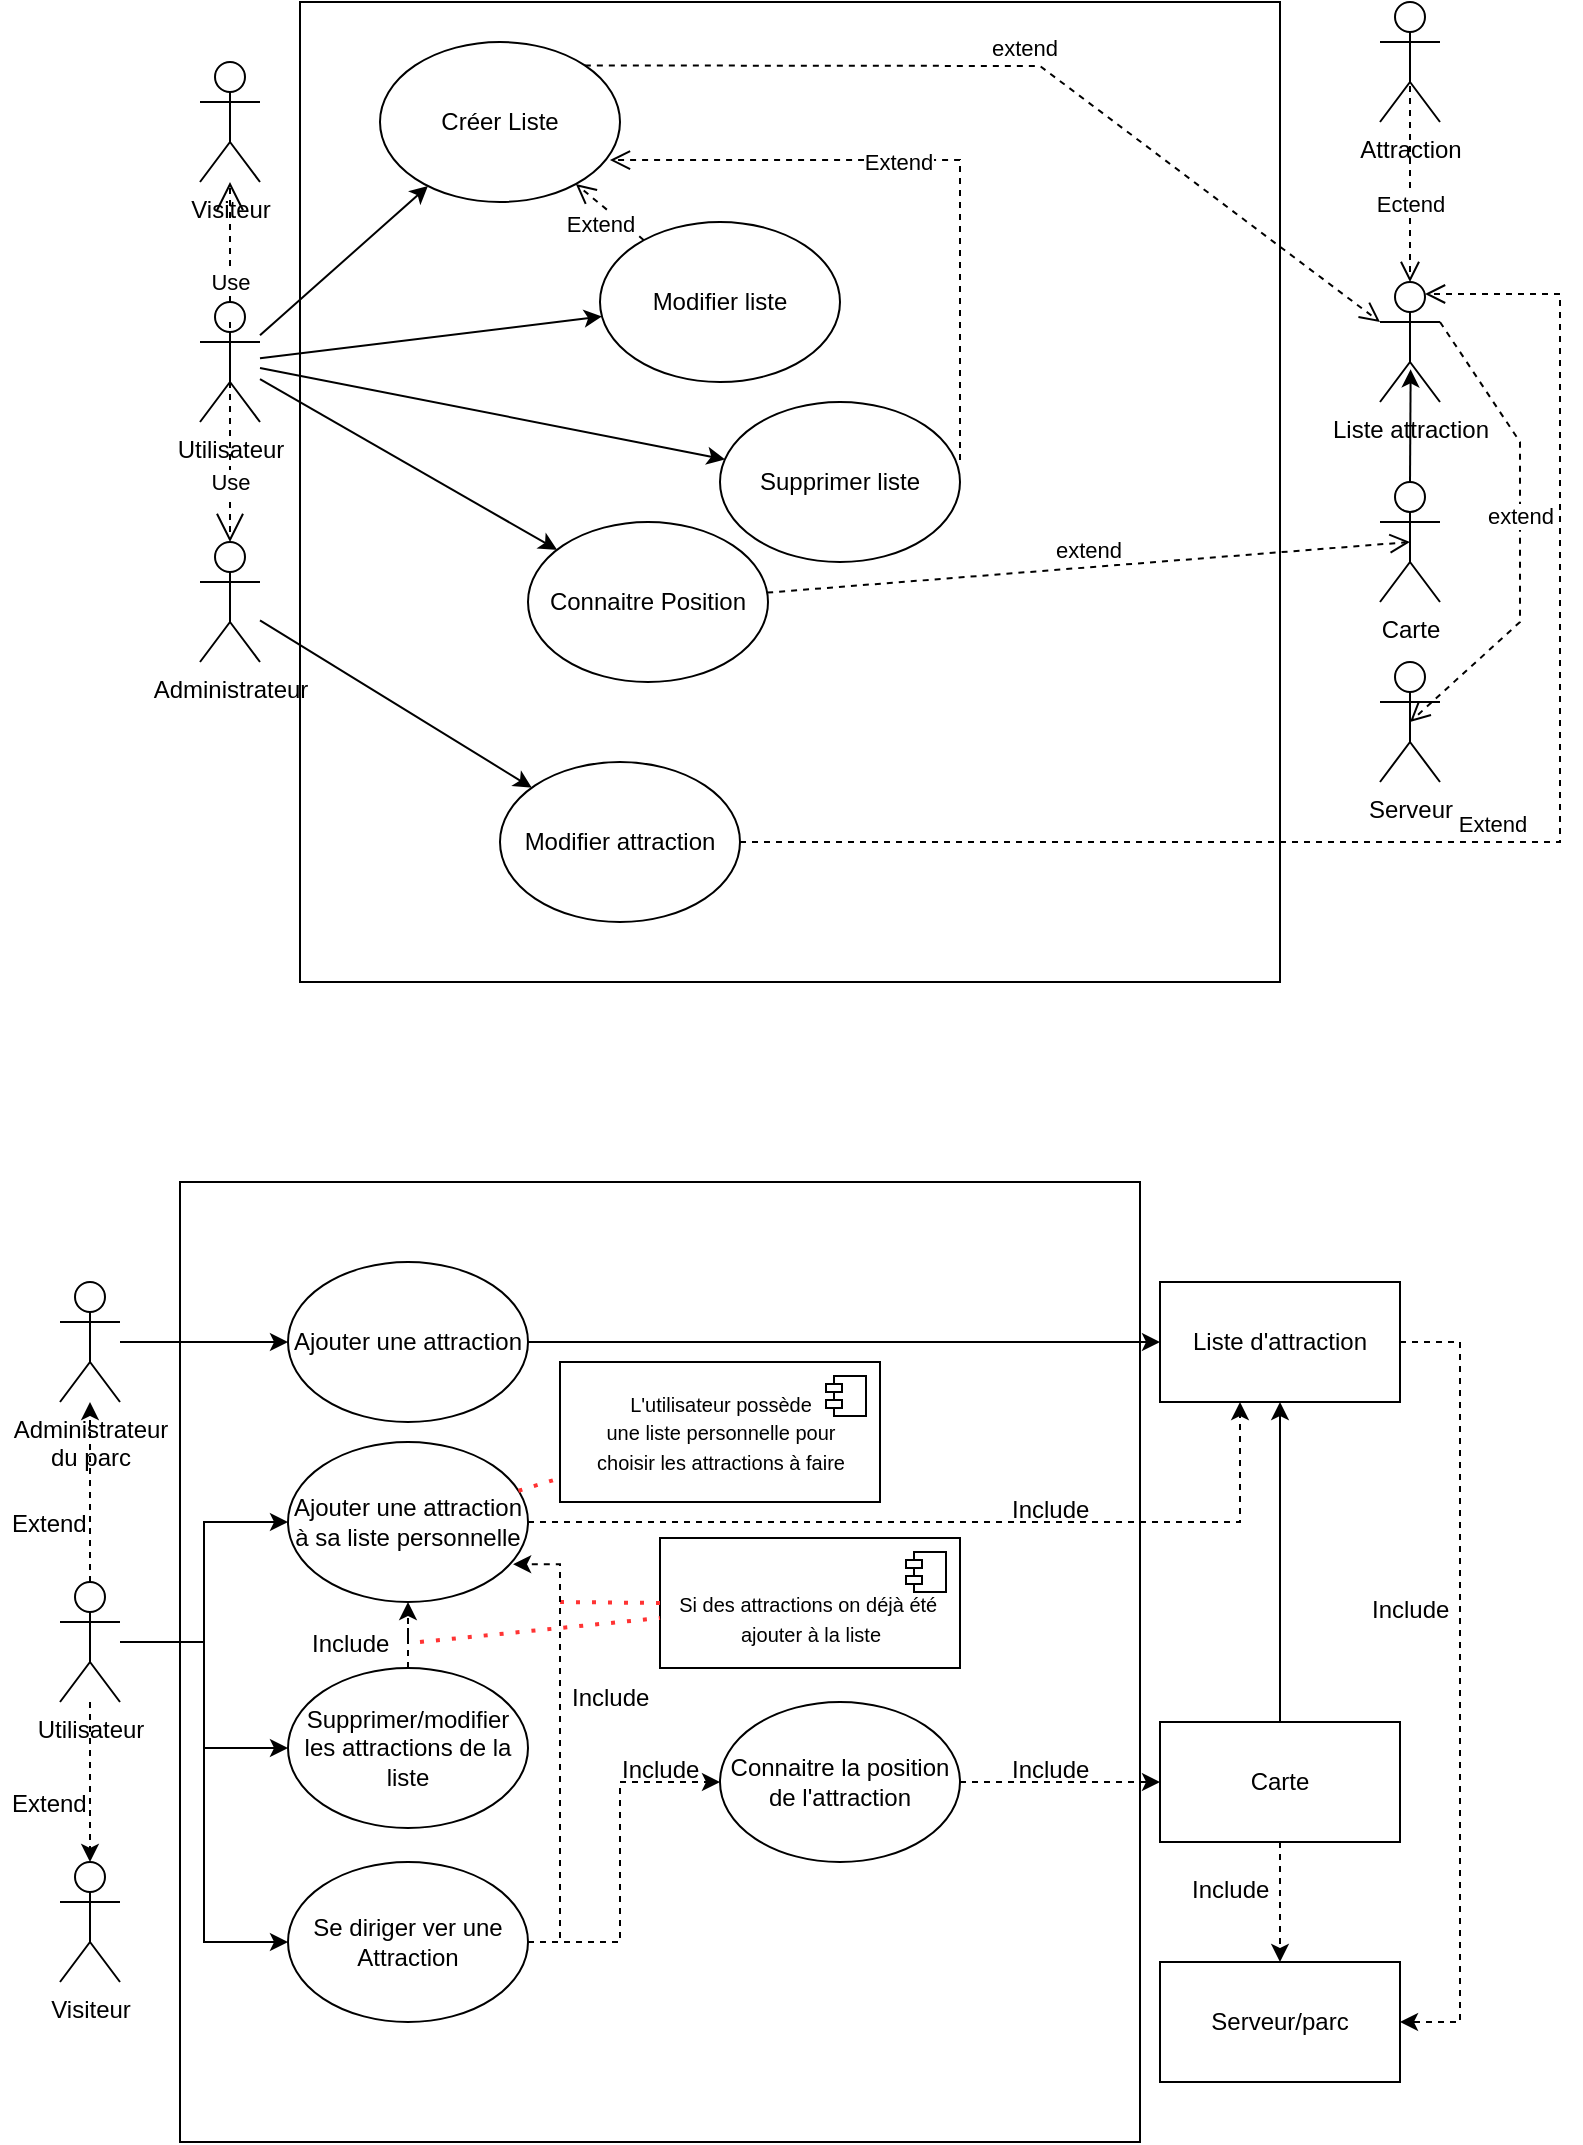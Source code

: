 <mxfile version="20.6.2" type="google"><diagram id="hMstKLszQyFedl_am3nv" name="Page-1"><mxGraphModel grid="1" page="1" gridSize="10" guides="1" tooltips="1" connect="1" arrows="1" fold="1" pageScale="1" pageWidth="827" pageHeight="1169" math="0" shadow="0"><root><mxCell id="0"/><mxCell id="1" parent="0"/><mxCell id="T8_o3RVWFAAQl70_Rai_-1" value="" style="whiteSpace=wrap;html=1;aspect=fixed;" vertex="1" parent="1"><mxGeometry x="180" y="60" width="490" height="490" as="geometry"/></mxCell><mxCell id="T8_o3RVWFAAQl70_Rai_-2" value="Administrateur" style="shape=umlActor;verticalLabelPosition=bottom;verticalAlign=top;html=1;outlineConnect=0;" vertex="1" parent="1"><mxGeometry x="130" y="330" width="30" height="60" as="geometry"/></mxCell><mxCell id="T8_o3RVWFAAQl70_Rai_-3" value="Utilisateur" style="shape=umlActor;verticalLabelPosition=bottom;verticalAlign=top;html=1;outlineConnect=0;" vertex="1" parent="1"><mxGeometry x="130" y="210" width="30" height="60" as="geometry"/></mxCell><mxCell id="T8_o3RVWFAAQl70_Rai_-6" value="Visiteur" style="shape=umlActor;verticalLabelPosition=bottom;verticalAlign=top;html=1;outlineConnect=0;" vertex="1" parent="1"><mxGeometry x="130" y="90" width="30" height="60" as="geometry"/></mxCell><mxCell id="T8_o3RVWFAAQl70_Rai_-9" value="Use" style="endArrow=open;endSize=12;dashed=1;html=1;rounded=0;entryX=0.5;entryY=0;entryDx=0;entryDy=0;entryPerimeter=0;exitX=0.5;exitY=0.167;exitDx=0;exitDy=0;exitPerimeter=0;" edge="1" parent="1" source="T8_o3RVWFAAQl70_Rai_-3" target="T8_o3RVWFAAQl70_Rai_-2"><mxGeometry x="0.454" width="160" relative="1" as="geometry"><mxPoint x="120" y="460" as="sourcePoint"/><mxPoint x="280" y="460" as="targetPoint"/><mxPoint as="offset"/></mxGeometry></mxCell><mxCell id="T8_o3RVWFAAQl70_Rai_-10" value="Use" style="endArrow=open;endSize=12;dashed=1;html=1;rounded=0;exitX=0.5;exitY=0;exitDx=0;exitDy=0;exitPerimeter=0;" edge="1" parent="1" source="T8_o3RVWFAAQl70_Rai_-3" target="T8_o3RVWFAAQl70_Rai_-6"><mxGeometry x="-0.667" width="160" relative="1" as="geometry"><mxPoint x="130" y="190" as="sourcePoint"/><mxPoint x="290" y="190" as="targetPoint"/><mxPoint as="offset"/></mxGeometry></mxCell><mxCell id="T8_o3RVWFAAQl70_Rai_-11" value="Créer Liste" style="ellipse;whiteSpace=wrap;html=1;" vertex="1" parent="1"><mxGeometry x="220" y="80" width="120" height="80" as="geometry"/></mxCell><mxCell id="T8_o3RVWFAAQl70_Rai_-12" value="Modifier liste" style="ellipse;whiteSpace=wrap;html=1;" vertex="1" parent="1"><mxGeometry x="330" y="170" width="120" height="80" as="geometry"/></mxCell><mxCell id="T8_o3RVWFAAQl70_Rai_-13" value="Supprimer liste" style="ellipse;whiteSpace=wrap;html=1;" vertex="1" parent="1"><mxGeometry x="390" y="260" width="120" height="80" as="geometry"/></mxCell><mxCell id="T8_o3RVWFAAQl70_Rai_-14" value="Connaitre Position" style="ellipse;whiteSpace=wrap;html=1;" vertex="1" parent="1"><mxGeometry x="294" y="320" width="120" height="80" as="geometry"/></mxCell><mxCell id="T8_o3RVWFAAQl70_Rai_-15" value="Modifier attraction" style="ellipse;whiteSpace=wrap;html=1;" vertex="1" parent="1"><mxGeometry x="280" y="440" width="120" height="80" as="geometry"/></mxCell><mxCell id="T8_o3RVWFAAQl70_Rai_-17" value="" style="endArrow=classic;html=1;rounded=0;" edge="1" parent="1" source="T8_o3RVWFAAQl70_Rai_-3" target="T8_o3RVWFAAQl70_Rai_-11"><mxGeometry width="50" height="50" relative="1" as="geometry"><mxPoint x="210" y="280" as="sourcePoint"/><mxPoint x="260" y="230" as="targetPoint"/></mxGeometry></mxCell><mxCell id="T8_o3RVWFAAQl70_Rai_-18" value="" style="endArrow=classic;html=1;rounded=0;" edge="1" parent="1" source="T8_o3RVWFAAQl70_Rai_-3" target="T8_o3RVWFAAQl70_Rai_-12"><mxGeometry width="50" height="50" relative="1" as="geometry"><mxPoint x="220" y="280" as="sourcePoint"/><mxPoint x="270" y="230" as="targetPoint"/></mxGeometry></mxCell><mxCell id="T8_o3RVWFAAQl70_Rai_-19" value="" style="endArrow=classic;html=1;rounded=0;" edge="1" parent="1" source="T8_o3RVWFAAQl70_Rai_-3" target="T8_o3RVWFAAQl70_Rai_-13"><mxGeometry width="50" height="50" relative="1" as="geometry"><mxPoint x="220" y="300" as="sourcePoint"/><mxPoint x="270" y="250" as="targetPoint"/></mxGeometry></mxCell><mxCell id="T8_o3RVWFAAQl70_Rai_-20" value="" style="endArrow=classic;html=1;rounded=0;" edge="1" parent="1" source="T8_o3RVWFAAQl70_Rai_-3" target="T8_o3RVWFAAQl70_Rai_-14"><mxGeometry width="50" height="50" relative="1" as="geometry"><mxPoint x="210" y="320" as="sourcePoint"/><mxPoint x="260" y="270" as="targetPoint"/></mxGeometry></mxCell><mxCell id="T8_o3RVWFAAQl70_Rai_-21" value="" style="endArrow=classic;html=1;rounded=0;" edge="1" parent="1" source="T8_o3RVWFAAQl70_Rai_-2" target="T8_o3RVWFAAQl70_Rai_-15"><mxGeometry width="50" height="50" relative="1" as="geometry"><mxPoint x="220" y="490" as="sourcePoint"/><mxPoint x="270" y="440" as="targetPoint"/></mxGeometry></mxCell><mxCell id="T8_o3RVWFAAQl70_Rai_-22" value="Extend" style="html=1;verticalAlign=bottom;endArrow=open;dashed=1;endSize=8;rounded=0;" edge="1" parent="1" source="T8_o3RVWFAAQl70_Rai_-12" target="T8_o3RVWFAAQl70_Rai_-11"><mxGeometry x="-0.265" y="15" relative="1" as="geometry"><mxPoint x="570" y="250" as="sourcePoint"/><mxPoint x="490" y="250" as="targetPoint"/><mxPoint as="offset"/></mxGeometry></mxCell><mxCell id="T8_o3RVWFAAQl70_Rai_-23" value="Extend" style="html=1;verticalAlign=bottom;endArrow=open;dashed=1;endSize=8;rounded=0;exitX=1;exitY=0.363;exitDx=0;exitDy=0;exitPerimeter=0;entryX=0.958;entryY=0.738;entryDx=0;entryDy=0;entryPerimeter=0;" edge="1" parent="1" source="T8_o3RVWFAAQl70_Rai_-13" target="T8_o3RVWFAAQl70_Rai_-11"><mxGeometry x="0.115" y="10" relative="1" as="geometry"><mxPoint x="510" y="330" as="sourcePoint"/><mxPoint x="340" y="120" as="targetPoint"/><Array as="points"><mxPoint x="510" y="139"/></Array><mxPoint as="offset"/></mxGeometry></mxCell><mxCell id="T8_o3RVWFAAQl70_Rai_-29" value="extend" style="html=1;verticalAlign=bottom;endArrow=open;dashed=1;endSize=8;rounded=0;entryX=0.5;entryY=0.5;entryDx=0;entryDy=0;entryPerimeter=0;" edge="1" parent="1" source="T8_o3RVWFAAQl70_Rai_-14" target="T8_o3RVWFAAQl70_Rai_-39"><mxGeometry relative="1" as="geometry"><mxPoint x="590" y="380" as="sourcePoint"/><mxPoint x="680" y="338.609" as="targetPoint"/></mxGeometry></mxCell><mxCell id="T8_o3RVWFAAQl70_Rai_-30" value="extend" style="html=1;verticalAlign=bottom;endArrow=open;dashed=1;endSize=8;rounded=0;entryX=0;entryY=0.333;entryDx=0;entryDy=0;entryPerimeter=0;exitX=1;exitY=0;exitDx=0;exitDy=0;" edge="1" parent="1" source="T8_o3RVWFAAQl70_Rai_-11" target="T8_o3RVWFAAQl70_Rai_-41"><mxGeometry relative="1" as="geometry"><mxPoint x="440" y="60" as="sourcePoint"/><mxPoint x="680" y="107.5" as="targetPoint"/><Array as="points"><mxPoint x="550" y="92"/></Array></mxGeometry></mxCell><mxCell id="T8_o3RVWFAAQl70_Rai_-31" value="Ectend" style="html=1;verticalAlign=bottom;endArrow=open;dashed=1;endSize=8;rounded=0;exitX=0.5;exitY=0.7;exitDx=0;exitDy=0;exitPerimeter=0;entryX=0.5;entryY=0;entryDx=0;entryDy=0;entryPerimeter=0;" edge="1" parent="1" source="T8_o3RVWFAAQl70_Rai_-44" target="T8_o3RVWFAAQl70_Rai_-41"><mxGeometry x="0.388" relative="1" as="geometry"><mxPoint x="735" y="210" as="sourcePoint"/><mxPoint x="735" y="210" as="targetPoint"/><mxPoint as="offset"/></mxGeometry></mxCell><mxCell id="T8_o3RVWFAAQl70_Rai_-33" value="extend" style="html=1;verticalAlign=bottom;endArrow=open;dashed=1;endSize=8;rounded=0;entryX=0.5;entryY=0.5;entryDx=0;entryDy=0;entryPerimeter=0;exitX=1;exitY=0.333;exitDx=0;exitDy=0;exitPerimeter=0;" edge="1" parent="1" source="T8_o3RVWFAAQl70_Rai_-41" target="T8_o3RVWFAAQl70_Rai_-36"><mxGeometry relative="1" as="geometry"><mxPoint x="763.333" y="260" as="sourcePoint"/><mxPoint x="767.692" y="420" as="targetPoint"/><Array as="points"><mxPoint x="790" y="280"/><mxPoint x="790" y="370"/></Array></mxGeometry></mxCell><mxCell id="T8_o3RVWFAAQl70_Rai_-36" value="Serveur" style="shape=umlActor;verticalLabelPosition=bottom;verticalAlign=top;html=1;" vertex="1" parent="1"><mxGeometry x="720" y="390" width="30" height="60" as="geometry"/></mxCell><mxCell id="T8_o3RVWFAAQl70_Rai_-39" value="Carte" style="shape=umlActor;verticalLabelPosition=bottom;verticalAlign=top;html=1;" vertex="1" parent="1"><mxGeometry x="720" y="300" width="30" height="60" as="geometry"/></mxCell><mxCell id="T8_o3RVWFAAQl70_Rai_-41" value="Liste attraction" style="shape=umlActor;verticalLabelPosition=bottom;verticalAlign=top;html=1;" vertex="1" parent="1"><mxGeometry x="720" y="200" width="30" height="60" as="geometry"/></mxCell><mxCell id="T8_o3RVWFAAQl70_Rai_-44" value="Attraction" style="shape=umlActor;verticalLabelPosition=bottom;verticalAlign=top;html=1;" vertex="1" parent="1"><mxGeometry x="720" y="60" width="30" height="60" as="geometry"/></mxCell><mxCell id="T8_o3RVWFAAQl70_Rai_-49" value="Extend" style="html=1;verticalAlign=bottom;endArrow=open;dashed=1;endSize=8;rounded=0;entryX=0.75;entryY=0.1;entryDx=0;entryDy=0;entryPerimeter=0;" edge="1" parent="1" source="T8_o3RVWFAAQl70_Rai_-15" target="T8_o3RVWFAAQl70_Rai_-41"><mxGeometry relative="1" as="geometry"><mxPoint x="510" y="470" as="sourcePoint"/><mxPoint x="430" y="470" as="targetPoint"/><Array as="points"><mxPoint x="810" y="480"/><mxPoint x="810" y="206"/></Array></mxGeometry></mxCell><mxCell id="8Mc61iY-bAYU3sX1PvAL-3" value="" style="endArrow=classic;html=1;rounded=0;exitX=0.5;exitY=0;exitDx=0;exitDy=0;exitPerimeter=0;entryX=0.511;entryY=0.728;entryDx=0;entryDy=0;entryPerimeter=0;" edge="1" parent="1" source="T8_o3RVWFAAQl70_Rai_-39" target="T8_o3RVWFAAQl70_Rai_-41"><mxGeometry width="50" height="50" relative="1" as="geometry"><mxPoint x="680" y="330" as="sourcePoint"/><mxPoint x="730" y="280" as="targetPoint"/></mxGeometry></mxCell><mxCell id="tdKkTyHz9tqwpdnfUNkz-1" value="" style="whiteSpace=wrap;html=1;aspect=fixed;" vertex="1" parent="1"><mxGeometry x="120" y="650" width="480" height="480" as="geometry"/></mxCell><mxCell id="tdKkTyHz9tqwpdnfUNkz-19" style="edgeStyle=orthogonalEdgeStyle;rounded=0;orthogonalLoop=1;jettySize=auto;html=1;" edge="1" parent="1" source="tdKkTyHz9tqwpdnfUNkz-2" target="tdKkTyHz9tqwpdnfUNkz-18"><mxGeometry relative="1" as="geometry"/></mxCell><mxCell id="tdKkTyHz9tqwpdnfUNkz-29" style="edgeStyle=orthogonalEdgeStyle;rounded=0;orthogonalLoop=1;jettySize=auto;html=1;fontSize=12;" edge="1" parent="1" source="tdKkTyHz9tqwpdnfUNkz-2" target="tdKkTyHz9tqwpdnfUNkz-28"><mxGeometry relative="1" as="geometry"/></mxCell><mxCell id="tdKkTyHz9tqwpdnfUNkz-39" style="edgeStyle=orthogonalEdgeStyle;rounded=0;orthogonalLoop=1;jettySize=auto;html=1;entryX=0;entryY=0.5;entryDx=0;entryDy=0;fontSize=12;" edge="1" parent="1" source="tdKkTyHz9tqwpdnfUNkz-2" target="tdKkTyHz9tqwpdnfUNkz-38"><mxGeometry relative="1" as="geometry"/></mxCell><mxCell id="tdKkTyHz9tqwpdnfUNkz-60" style="edgeStyle=orthogonalEdgeStyle;rounded=0;orthogonalLoop=1;jettySize=auto;html=1;strokeColor=#000000;fontSize=12;dashed=1;" edge="1" parent="1" source="tdKkTyHz9tqwpdnfUNkz-2" target="tdKkTyHz9tqwpdnfUNkz-3"><mxGeometry relative="1" as="geometry"/></mxCell><mxCell id="tdKkTyHz9tqwpdnfUNkz-62" style="edgeStyle=orthogonalEdgeStyle;rounded=0;orthogonalLoop=1;jettySize=auto;html=1;dashed=1;strokeColor=#000000;fontSize=12;" edge="1" parent="1" source="tdKkTyHz9tqwpdnfUNkz-2" target="tdKkTyHz9tqwpdnfUNkz-4"><mxGeometry relative="1" as="geometry"/></mxCell><mxCell id="tdKkTyHz9tqwpdnfUNkz-2" value="Utilisateur" style="shape=umlActor;verticalLabelPosition=bottom;verticalAlign=top;html=1;outlineConnect=0;" vertex="1" parent="1"><mxGeometry x="60" y="850" width="30" height="60" as="geometry"/></mxCell><mxCell id="tdKkTyHz9tqwpdnfUNkz-3" value="Visiteur" style="shape=umlActor;verticalLabelPosition=bottom;verticalAlign=top;html=1;outlineConnect=0;" vertex="1" parent="1"><mxGeometry x="60" y="990" width="30" height="60" as="geometry"/></mxCell><mxCell id="tdKkTyHz9tqwpdnfUNkz-4" value="Administrateur&lt;br&gt;du parc" style="shape=umlActor;verticalLabelPosition=bottom;verticalAlign=top;html=1;outlineConnect=0;" vertex="1" parent="1"><mxGeometry x="60" y="700" width="30" height="60" as="geometry"/></mxCell><mxCell id="tdKkTyHz9tqwpdnfUNkz-5" value="Serveur/parc" style="rounded=0;whiteSpace=wrap;html=1;" vertex="1" parent="1"><mxGeometry x="610" y="1040" width="120" height="60" as="geometry"/></mxCell><mxCell id="tdKkTyHz9tqwpdnfUNkz-54" style="edgeStyle=orthogonalEdgeStyle;rounded=0;orthogonalLoop=1;jettySize=auto;html=1;dashed=1;strokeColor=#000000;fontSize=12;" edge="1" parent="1" source="tdKkTyHz9tqwpdnfUNkz-6" target="tdKkTyHz9tqwpdnfUNkz-5"><mxGeometry relative="1" as="geometry"/></mxCell><mxCell id="tdKkTyHz9tqwpdnfUNkz-57" style="edgeStyle=orthogonalEdgeStyle;rounded=0;orthogonalLoop=1;jettySize=auto;html=1;strokeColor=#000000;fontSize=12;" edge="1" parent="1" source="tdKkTyHz9tqwpdnfUNkz-6" target="tdKkTyHz9tqwpdnfUNkz-7"><mxGeometry relative="1" as="geometry"/></mxCell><mxCell id="tdKkTyHz9tqwpdnfUNkz-6" value="Carte" style="rounded=0;whiteSpace=wrap;html=1;" vertex="1" parent="1"><mxGeometry x="610" y="920" width="120" height="60" as="geometry"/></mxCell><mxCell id="tdKkTyHz9tqwpdnfUNkz-55" style="edgeStyle=orthogonalEdgeStyle;rounded=0;orthogonalLoop=1;jettySize=auto;html=1;dashed=1;strokeColor=#000000;fontSize=12;" edge="1" parent="1" source="tdKkTyHz9tqwpdnfUNkz-7" target="tdKkTyHz9tqwpdnfUNkz-5"><mxGeometry relative="1" as="geometry"><Array as="points"><mxPoint x="760" y="730"/><mxPoint x="760" y="1070"/></Array></mxGeometry></mxCell><mxCell id="tdKkTyHz9tqwpdnfUNkz-7" value="Liste d'attraction" style="rounded=0;whiteSpace=wrap;html=1;" vertex="1" parent="1"><mxGeometry x="610" y="700" width="120" height="60" as="geometry"/></mxCell><mxCell id="tdKkTyHz9tqwpdnfUNkz-13" style="edgeStyle=orthogonalEdgeStyle;rounded=0;orthogonalLoop=1;jettySize=auto;html=1;" edge="1" parent="1" source="tdKkTyHz9tqwpdnfUNkz-10" target="tdKkTyHz9tqwpdnfUNkz-7"><mxGeometry relative="1" as="geometry"><Array as="points"><mxPoint x="250" y="750"/></Array></mxGeometry></mxCell><mxCell id="tdKkTyHz9tqwpdnfUNkz-10" value="Ajouter une attraction" style="ellipse;whiteSpace=wrap;html=1;" vertex="1" parent="1"><mxGeometry x="174" y="690" width="120" height="80" as="geometry"/></mxCell><mxCell id="tdKkTyHz9tqwpdnfUNkz-11" value="" style="endArrow=classic;html=1;rounded=0;" edge="1" parent="1" source="tdKkTyHz9tqwpdnfUNkz-4" target="tdKkTyHz9tqwpdnfUNkz-10"><mxGeometry width="50" height="50" relative="1" as="geometry"><mxPoint x="150" y="1090" as="sourcePoint"/><mxPoint x="200" y="1040" as="targetPoint"/></mxGeometry></mxCell><mxCell id="tdKkTyHz9tqwpdnfUNkz-21" style="edgeStyle=orthogonalEdgeStyle;rounded=0;orthogonalLoop=1;jettySize=auto;html=1;dashed=1;" edge="1" parent="1" source="tdKkTyHz9tqwpdnfUNkz-18" target="tdKkTyHz9tqwpdnfUNkz-7"><mxGeometry relative="1" as="geometry"><Array as="points"><mxPoint x="650" y="820"/></Array></mxGeometry></mxCell><mxCell id="tdKkTyHz9tqwpdnfUNkz-18" value="Ajouter une attraction à sa liste personnelle" style="ellipse;whiteSpace=wrap;html=1;" vertex="1" parent="1"><mxGeometry x="174" y="780" width="120" height="80" as="geometry"/></mxCell><mxCell id="tdKkTyHz9tqwpdnfUNkz-24" value="Include" style="text;strokeColor=none;fillColor=none;align=left;verticalAlign=top;spacingLeft=4;spacingRight=4;overflow=hidden;rotatable=0;points=[[0,0.5],[1,0.5]];portConstraint=eastwest;" vertex="1" parent="1"><mxGeometry x="530" y="800" width="50" height="26" as="geometry"/></mxCell><mxCell id="tdKkTyHz9tqwpdnfUNkz-25" value="&lt;font style=&quot;font-size: 10px;&quot;&gt;L'utilisateur possède&lt;br&gt;une liste personnelle pour&lt;br&gt;choisir les attractions à faire&lt;/font&gt;" style="html=1;dropTarget=0;" vertex="1" parent="1"><mxGeometry x="310" y="740" width="160" height="70" as="geometry"/></mxCell><mxCell id="tdKkTyHz9tqwpdnfUNkz-26" value="" style="shape=module;jettyWidth=8;jettyHeight=4;" vertex="1" parent="tdKkTyHz9tqwpdnfUNkz-25"><mxGeometry x="1" width="20" height="20" relative="1" as="geometry"><mxPoint x="-27" y="7" as="offset"/></mxGeometry></mxCell><mxCell id="tdKkTyHz9tqwpdnfUNkz-27" value="" style="endArrow=none;dashed=1;html=1;dashPattern=1 3;strokeWidth=2;rounded=0;fontSize=10;strokeColor=#FF3333;" edge="1" parent="1" source="tdKkTyHz9tqwpdnfUNkz-18" target="tdKkTyHz9tqwpdnfUNkz-25"><mxGeometry width="50" height="50" relative="1" as="geometry"><mxPoint x="280" y="800" as="sourcePoint"/><mxPoint x="330" y="750" as="targetPoint"/></mxGeometry></mxCell><mxCell id="tdKkTyHz9tqwpdnfUNkz-30" style="edgeStyle=orthogonalEdgeStyle;rounded=0;orthogonalLoop=1;jettySize=auto;html=1;fontSize=12;dashed=1;" edge="1" parent="1" source="tdKkTyHz9tqwpdnfUNkz-28" target="tdKkTyHz9tqwpdnfUNkz-18"><mxGeometry relative="1" as="geometry"/></mxCell><mxCell id="tdKkTyHz9tqwpdnfUNkz-28" value="&lt;font style=&quot;font-size: 12px;&quot;&gt;Supprimer/modifier les attractions de la liste&lt;/font&gt;" style="ellipse;whiteSpace=wrap;html=1;fontSize=10;" vertex="1" parent="1"><mxGeometry x="174" y="893" width="120" height="80" as="geometry"/></mxCell><mxCell id="tdKkTyHz9tqwpdnfUNkz-31" value="Include" style="text;strokeColor=none;fillColor=none;align=left;verticalAlign=top;spacingLeft=4;spacingRight=4;overflow=hidden;rotatable=0;points=[[0,0.5],[1,0.5]];portConstraint=eastwest;" vertex="1" parent="1"><mxGeometry x="180" y="867" width="50" height="26" as="geometry"/></mxCell><mxCell id="tdKkTyHz9tqwpdnfUNkz-32" value="&lt;span style=&quot;font-size: 10px;&quot;&gt;&lt;br&gt;Si des attractions on déjà été&amp;nbsp;&lt;br&gt;ajouter à la liste&lt;br&gt;&lt;/span&gt;" style="html=1;dropTarget=0;" vertex="1" parent="1"><mxGeometry x="360" y="828" width="150" height="65" as="geometry"/></mxCell><mxCell id="tdKkTyHz9tqwpdnfUNkz-33" value="" style="shape=module;jettyWidth=8;jettyHeight=4;" vertex="1" parent="tdKkTyHz9tqwpdnfUNkz-32"><mxGeometry x="1" width="20" height="20" relative="1" as="geometry"><mxPoint x="-27" y="7" as="offset"/></mxGeometry></mxCell><mxCell id="tdKkTyHz9tqwpdnfUNkz-37" value="" style="endArrow=none;dashed=1;html=1;dashPattern=1 3;strokeWidth=2;rounded=0;fontSize=12;entryX=0;entryY=0.5;entryDx=0;entryDy=0;strokeColor=#FF3333;" edge="1" parent="1" target="tdKkTyHz9tqwpdnfUNkz-32"><mxGeometry width="50" height="50" relative="1" as="geometry"><mxPoint x="310" y="860" as="sourcePoint"/><mxPoint x="320" y="860" as="targetPoint"/></mxGeometry></mxCell><mxCell id="tdKkTyHz9tqwpdnfUNkz-46" style="edgeStyle=orthogonalEdgeStyle;rounded=0;orthogonalLoop=1;jettySize=auto;html=1;dashed=1;fontSize=12;" edge="1" parent="1" source="tdKkTyHz9tqwpdnfUNkz-38" target="tdKkTyHz9tqwpdnfUNkz-45"><mxGeometry relative="1" as="geometry"><Array as="points"><mxPoint x="340" y="1030"/><mxPoint x="340" y="950"/></Array></mxGeometry></mxCell><mxCell id="tdKkTyHz9tqwpdnfUNkz-50" style="edgeStyle=orthogonalEdgeStyle;rounded=0;orthogonalLoop=1;jettySize=auto;html=1;entryX=0.938;entryY=0.764;entryDx=0;entryDy=0;entryPerimeter=0;dashed=1;fontSize=12;" edge="1" parent="1" source="tdKkTyHz9tqwpdnfUNkz-38" target="tdKkTyHz9tqwpdnfUNkz-18"><mxGeometry relative="1" as="geometry"><Array as="points"><mxPoint x="310" y="1030"/><mxPoint x="310" y="841"/></Array></mxGeometry></mxCell><mxCell id="tdKkTyHz9tqwpdnfUNkz-38" value="Se diriger ver une Attraction" style="ellipse;whiteSpace=wrap;html=1;fontSize=12;" vertex="1" parent="1"><mxGeometry x="174" y="990" width="120" height="80" as="geometry"/></mxCell><mxCell id="tdKkTyHz9tqwpdnfUNkz-47" style="edgeStyle=orthogonalEdgeStyle;rounded=0;orthogonalLoop=1;jettySize=auto;html=1;dashed=1;fontSize=12;" edge="1" parent="1" source="tdKkTyHz9tqwpdnfUNkz-45" target="tdKkTyHz9tqwpdnfUNkz-6"><mxGeometry relative="1" as="geometry"/></mxCell><mxCell id="tdKkTyHz9tqwpdnfUNkz-45" value="Connaitre la position de l'attraction" style="ellipse;whiteSpace=wrap;html=1;fontSize=12;" vertex="1" parent="1"><mxGeometry x="390" y="910" width="120" height="80" as="geometry"/></mxCell><mxCell id="tdKkTyHz9tqwpdnfUNkz-48" value="Include" style="text;strokeColor=none;fillColor=none;align=left;verticalAlign=top;spacingLeft=4;spacingRight=4;overflow=hidden;rotatable=0;points=[[0,0.5],[1,0.5]];portConstraint=eastwest;" vertex="1" parent="1"><mxGeometry x="530" y="930" width="50" height="26" as="geometry"/></mxCell><mxCell id="tdKkTyHz9tqwpdnfUNkz-49" value="Include" style="text;strokeColor=none;fillColor=none;align=left;verticalAlign=top;spacingLeft=4;spacingRight=4;overflow=hidden;rotatable=0;points=[[0,0.5],[1,0.5]];portConstraint=eastwest;" vertex="1" parent="1"><mxGeometry x="335" y="930" width="50" height="26" as="geometry"/></mxCell><mxCell id="tdKkTyHz9tqwpdnfUNkz-51" value="" style="endArrow=none;dashed=1;html=1;dashPattern=1 3;strokeWidth=2;rounded=0;fontSize=12;strokeColor=#FF3333;" edge="1" parent="1" target="tdKkTyHz9tqwpdnfUNkz-32"><mxGeometry width="50" height="50" relative="1" as="geometry"><mxPoint x="240" y="880" as="sourcePoint"/><mxPoint x="350" y="870.5" as="targetPoint"/></mxGeometry></mxCell><mxCell id="tdKkTyHz9tqwpdnfUNkz-52" value="Include" style="text;strokeColor=none;fillColor=none;align=left;verticalAlign=top;spacingLeft=4;spacingRight=4;overflow=hidden;rotatable=0;points=[[0,0.5],[1,0.5]];portConstraint=eastwest;" vertex="1" parent="1"><mxGeometry x="310" y="894" width="50" height="26" as="geometry"/></mxCell><mxCell id="tdKkTyHz9tqwpdnfUNkz-58" value="Include" style="text;strokeColor=none;fillColor=none;align=left;verticalAlign=top;spacingLeft=4;spacingRight=4;overflow=hidden;rotatable=0;points=[[0,0.5],[1,0.5]];portConstraint=eastwest;" vertex="1" parent="1"><mxGeometry x="620" y="990" width="50" height="26" as="geometry"/></mxCell><mxCell id="tdKkTyHz9tqwpdnfUNkz-59" value="Include" style="text;strokeColor=none;fillColor=none;align=left;verticalAlign=top;spacingLeft=4;spacingRight=4;overflow=hidden;rotatable=0;points=[[0,0.5],[1,0.5]];portConstraint=eastwest;" vertex="1" parent="1"><mxGeometry x="710" y="850" width="50" height="26" as="geometry"/></mxCell><mxCell id="tdKkTyHz9tqwpdnfUNkz-61" value="Extend" style="text;strokeColor=none;fillColor=none;align=left;verticalAlign=top;spacingLeft=4;spacingRight=4;overflow=hidden;rotatable=0;points=[[0,0.5],[1,0.5]];portConstraint=eastwest;" vertex="1" parent="1"><mxGeometry x="30" y="947" width="50" height="26" as="geometry"/></mxCell><mxCell id="tdKkTyHz9tqwpdnfUNkz-63" value="Extend" style="text;strokeColor=none;fillColor=none;align=left;verticalAlign=top;spacingLeft=4;spacingRight=4;overflow=hidden;rotatable=0;points=[[0,0.5],[1,0.5]];portConstraint=eastwest;" vertex="1" parent="1"><mxGeometry x="30" y="807" width="50" height="26" as="geometry"/></mxCell></root></mxGraphModel></diagram></mxfile>